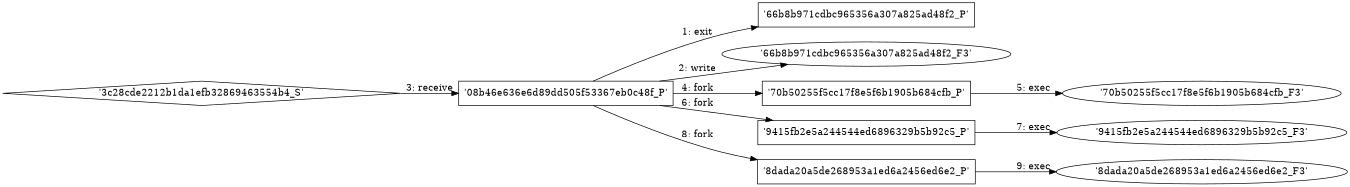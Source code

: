 digraph "D:\Learning\Paper\apt\基于CTI的攻击预警\Dataset\攻击图\ASGfromALLCTI\An Introduction to Recognizing and Decoding RC4 Encryption in Malware.dot" {
rankdir="LR"
size="9"
fixedsize="false"
splines="true"
nodesep=0.3
ranksep=0
fontsize=10
overlap="scalexy"
engine= "neato"
	"'08b46e636e6d89dd505f53367eb0c48f_P'" [node_type=Process shape=box]
	"'66b8b971cdbc965356a307a825ad48f2_P'" [node_type=Process shape=box]
	"'08b46e636e6d89dd505f53367eb0c48f_P'" -> "'66b8b971cdbc965356a307a825ad48f2_P'" [label="1: exit"]
	"'66b8b971cdbc965356a307a825ad48f2_F3'" [node_type=file shape=ellipse]
	"'08b46e636e6d89dd505f53367eb0c48f_P'" [node_type=Process shape=box]
	"'08b46e636e6d89dd505f53367eb0c48f_P'" -> "'66b8b971cdbc965356a307a825ad48f2_F3'" [label="2: write"]
	"'08b46e636e6d89dd505f53367eb0c48f_P'" [node_type=Process shape=box]
	"'3c28cde2212b1da1efb32869463554b4_S'" [node_type=Socket shape=diamond]
	"'3c28cde2212b1da1efb32869463554b4_S'" -> "'08b46e636e6d89dd505f53367eb0c48f_P'" [label="3: receive"]
	"'08b46e636e6d89dd505f53367eb0c48f_P'" [node_type=Process shape=box]
	"'70b50255f5cc17f8e5f6b1905b684cfb_P'" [node_type=Process shape=box]
	"'08b46e636e6d89dd505f53367eb0c48f_P'" -> "'70b50255f5cc17f8e5f6b1905b684cfb_P'" [label="4: fork"]
	"'70b50255f5cc17f8e5f6b1905b684cfb_P'" [node_type=Process shape=box]
	"'70b50255f5cc17f8e5f6b1905b684cfb_F3'" [node_type=File shape=ellipse]
	"'70b50255f5cc17f8e5f6b1905b684cfb_P'" -> "'70b50255f5cc17f8e5f6b1905b684cfb_F3'" [label="5: exec"]
	"'08b46e636e6d89dd505f53367eb0c48f_P'" [node_type=Process shape=box]
	"'9415fb2e5a244544ed6896329b5b92c5_P'" [node_type=Process shape=box]
	"'08b46e636e6d89dd505f53367eb0c48f_P'" -> "'9415fb2e5a244544ed6896329b5b92c5_P'" [label="6: fork"]
	"'9415fb2e5a244544ed6896329b5b92c5_P'" [node_type=Process shape=box]
	"'9415fb2e5a244544ed6896329b5b92c5_F3'" [node_type=File shape=ellipse]
	"'9415fb2e5a244544ed6896329b5b92c5_P'" -> "'9415fb2e5a244544ed6896329b5b92c5_F3'" [label="7: exec"]
	"'08b46e636e6d89dd505f53367eb0c48f_P'" [node_type=Process shape=box]
	"'8dada20a5de268953a1ed6a2456ed6e2_P'" [node_type=Process shape=box]
	"'08b46e636e6d89dd505f53367eb0c48f_P'" -> "'8dada20a5de268953a1ed6a2456ed6e2_P'" [label="8: fork"]
	"'8dada20a5de268953a1ed6a2456ed6e2_P'" [node_type=Process shape=box]
	"'8dada20a5de268953a1ed6a2456ed6e2_F3'" [node_type=File shape=ellipse]
	"'8dada20a5de268953a1ed6a2456ed6e2_P'" -> "'8dada20a5de268953a1ed6a2456ed6e2_F3'" [label="9: exec"]
}
